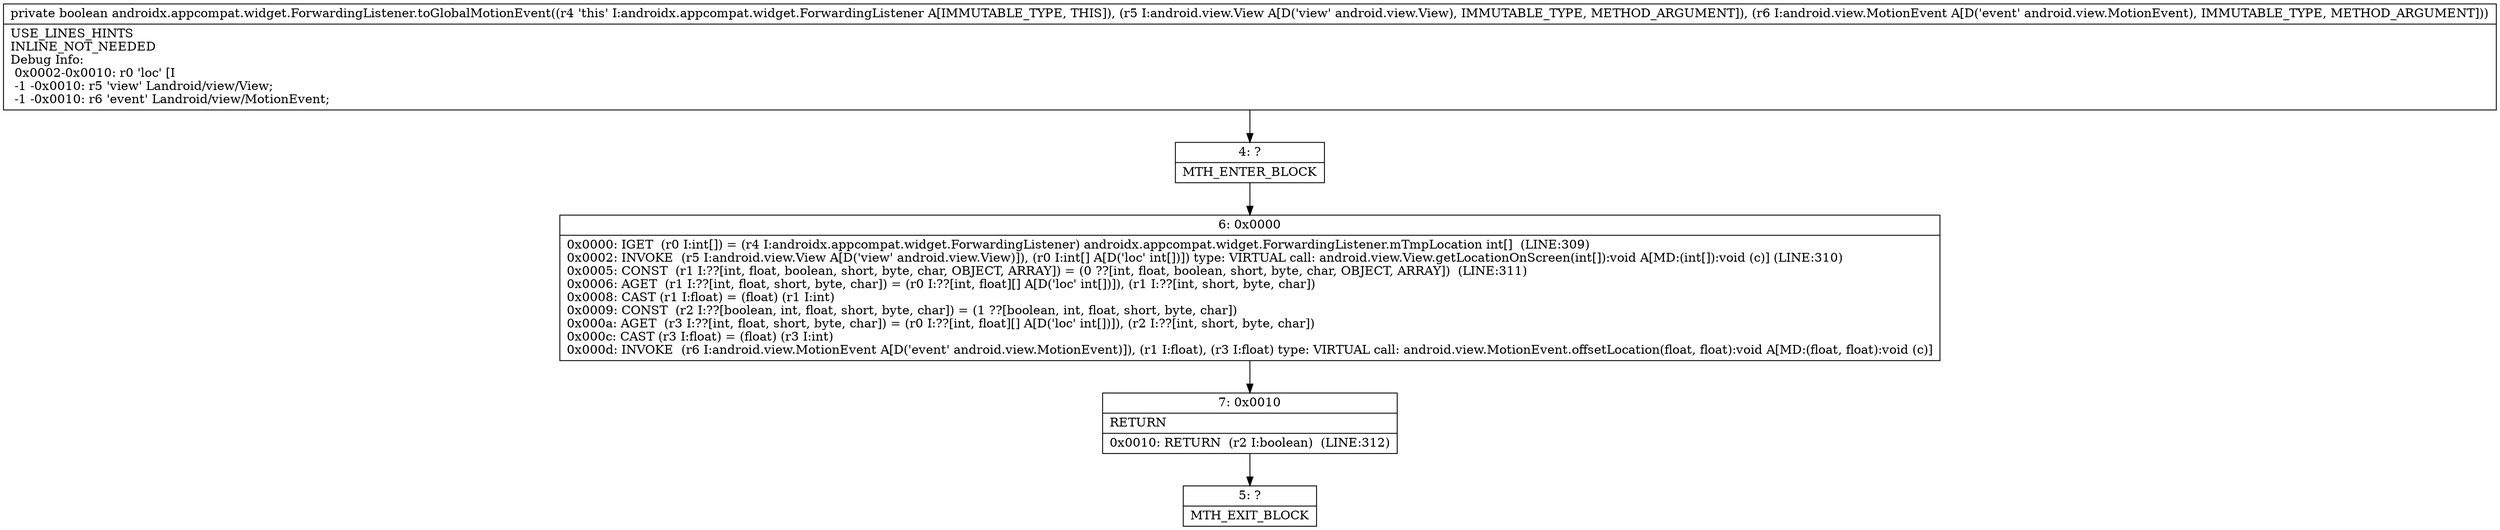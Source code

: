 digraph "CFG forandroidx.appcompat.widget.ForwardingListener.toGlobalMotionEvent(Landroid\/view\/View;Landroid\/view\/MotionEvent;)Z" {
Node_4 [shape=record,label="{4\:\ ?|MTH_ENTER_BLOCK\l}"];
Node_6 [shape=record,label="{6\:\ 0x0000|0x0000: IGET  (r0 I:int[]) = (r4 I:androidx.appcompat.widget.ForwardingListener) androidx.appcompat.widget.ForwardingListener.mTmpLocation int[]  (LINE:309)\l0x0002: INVOKE  (r5 I:android.view.View A[D('view' android.view.View)]), (r0 I:int[] A[D('loc' int[])]) type: VIRTUAL call: android.view.View.getLocationOnScreen(int[]):void A[MD:(int[]):void (c)] (LINE:310)\l0x0005: CONST  (r1 I:??[int, float, boolean, short, byte, char, OBJECT, ARRAY]) = (0 ??[int, float, boolean, short, byte, char, OBJECT, ARRAY])  (LINE:311)\l0x0006: AGET  (r1 I:??[int, float, short, byte, char]) = (r0 I:??[int, float][] A[D('loc' int[])]), (r1 I:??[int, short, byte, char]) \l0x0008: CAST (r1 I:float) = (float) (r1 I:int) \l0x0009: CONST  (r2 I:??[boolean, int, float, short, byte, char]) = (1 ??[boolean, int, float, short, byte, char]) \l0x000a: AGET  (r3 I:??[int, float, short, byte, char]) = (r0 I:??[int, float][] A[D('loc' int[])]), (r2 I:??[int, short, byte, char]) \l0x000c: CAST (r3 I:float) = (float) (r3 I:int) \l0x000d: INVOKE  (r6 I:android.view.MotionEvent A[D('event' android.view.MotionEvent)]), (r1 I:float), (r3 I:float) type: VIRTUAL call: android.view.MotionEvent.offsetLocation(float, float):void A[MD:(float, float):void (c)]\l}"];
Node_7 [shape=record,label="{7\:\ 0x0010|RETURN\l|0x0010: RETURN  (r2 I:boolean)  (LINE:312)\l}"];
Node_5 [shape=record,label="{5\:\ ?|MTH_EXIT_BLOCK\l}"];
MethodNode[shape=record,label="{private boolean androidx.appcompat.widget.ForwardingListener.toGlobalMotionEvent((r4 'this' I:androidx.appcompat.widget.ForwardingListener A[IMMUTABLE_TYPE, THIS]), (r5 I:android.view.View A[D('view' android.view.View), IMMUTABLE_TYPE, METHOD_ARGUMENT]), (r6 I:android.view.MotionEvent A[D('event' android.view.MotionEvent), IMMUTABLE_TYPE, METHOD_ARGUMENT]))  | USE_LINES_HINTS\lINLINE_NOT_NEEDED\lDebug Info:\l  0x0002\-0x0010: r0 'loc' [I\l  \-1 \-0x0010: r5 'view' Landroid\/view\/View;\l  \-1 \-0x0010: r6 'event' Landroid\/view\/MotionEvent;\l}"];
MethodNode -> Node_4;Node_4 -> Node_6;
Node_6 -> Node_7;
Node_7 -> Node_5;
}


